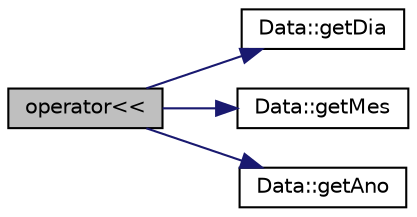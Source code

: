 digraph "operator&lt;&lt;"
{
  edge [fontname="Helvetica",fontsize="10",labelfontname="Helvetica",labelfontsize="10"];
  node [fontname="Helvetica",fontsize="10",shape=record];
  rankdir="LR";
  Node0 [label="operator\<\<",height=0.2,width=0.4,color="black", fillcolor="grey75", style="filled", fontcolor="black"];
  Node0 -> Node1 [color="midnightblue",fontsize="10",style="solid",fontname="Helvetica"];
  Node1 [label="Data::getDia",height=0.2,width=0.4,color="black", fillcolor="white", style="filled",URL="$class_data.html#a459536c9351759b5697ba25456d9bd70",tooltip="Devolve o dia. "];
  Node0 -> Node2 [color="midnightblue",fontsize="10",style="solid",fontname="Helvetica"];
  Node2 [label="Data::getMes",height=0.2,width=0.4,color="black", fillcolor="white", style="filled",URL="$class_data.html#ab991d6a069c799930899b39bef9a4662",tooltip="Devolve o mes. "];
  Node0 -> Node3 [color="midnightblue",fontsize="10",style="solid",fontname="Helvetica"];
  Node3 [label="Data::getAno",height=0.2,width=0.4,color="black", fillcolor="white", style="filled",URL="$class_data.html#ae19e0d5af87f94f2809ba52dae69e15b",tooltip="Devolve o ano. "];
}

